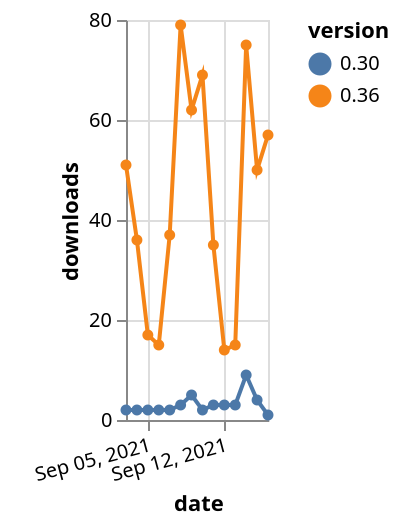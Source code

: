 {"$schema": "https://vega.github.io/schema/vega-lite/v5.json", "description": "A simple bar chart with embedded data.", "data": {"values": [{"date": "2021-09-03", "total": 12252, "delta": 2, "version": "0.30"}, {"date": "2021-09-04", "total": 12254, "delta": 2, "version": "0.30"}, {"date": "2021-09-05", "total": 12256, "delta": 2, "version": "0.30"}, {"date": "2021-09-06", "total": 12258, "delta": 2, "version": "0.30"}, {"date": "2021-09-07", "total": 12260, "delta": 2, "version": "0.30"}, {"date": "2021-09-08", "total": 12263, "delta": 3, "version": "0.30"}, {"date": "2021-09-09", "total": 12268, "delta": 5, "version": "0.30"}, {"date": "2021-09-10", "total": 12270, "delta": 2, "version": "0.30"}, {"date": "2021-09-11", "total": 12273, "delta": 3, "version": "0.30"}, {"date": "2021-09-12", "total": 12276, "delta": 3, "version": "0.30"}, {"date": "2021-09-13", "total": 12279, "delta": 3, "version": "0.30"}, {"date": "2021-09-14", "total": 12288, "delta": 9, "version": "0.30"}, {"date": "2021-09-15", "total": 12292, "delta": 4, "version": "0.30"}, {"date": "2021-09-16", "total": 12293, "delta": 1, "version": "0.30"}, {"date": "2021-09-03", "total": 59668, "delta": 51, "version": "0.36"}, {"date": "2021-09-04", "total": 59704, "delta": 36, "version": "0.36"}, {"date": "2021-09-05", "total": 59721, "delta": 17, "version": "0.36"}, {"date": "2021-09-06", "total": 59736, "delta": 15, "version": "0.36"}, {"date": "2021-09-07", "total": 59773, "delta": 37, "version": "0.36"}, {"date": "2021-09-08", "total": 59852, "delta": 79, "version": "0.36"}, {"date": "2021-09-09", "total": 59914, "delta": 62, "version": "0.36"}, {"date": "2021-09-10", "total": 59983, "delta": 69, "version": "0.36"}, {"date": "2021-09-11", "total": 60018, "delta": 35, "version": "0.36"}, {"date": "2021-09-12", "total": 60032, "delta": 14, "version": "0.36"}, {"date": "2021-09-13", "total": 60047, "delta": 15, "version": "0.36"}, {"date": "2021-09-14", "total": 60122, "delta": 75, "version": "0.36"}, {"date": "2021-09-15", "total": 60172, "delta": 50, "version": "0.36"}, {"date": "2021-09-16", "total": 60229, "delta": 57, "version": "0.36"}]}, "width": "container", "mark": {"type": "line", "point": {"filled": true}}, "encoding": {"x": {"field": "date", "type": "temporal", "timeUnit": "yearmonthdate", "title": "date", "axis": {"labelAngle": -15}}, "y": {"field": "delta", "type": "quantitative", "title": "downloads"}, "color": {"field": "version", "type": "nominal"}, "tooltip": {"field": "delta"}}}